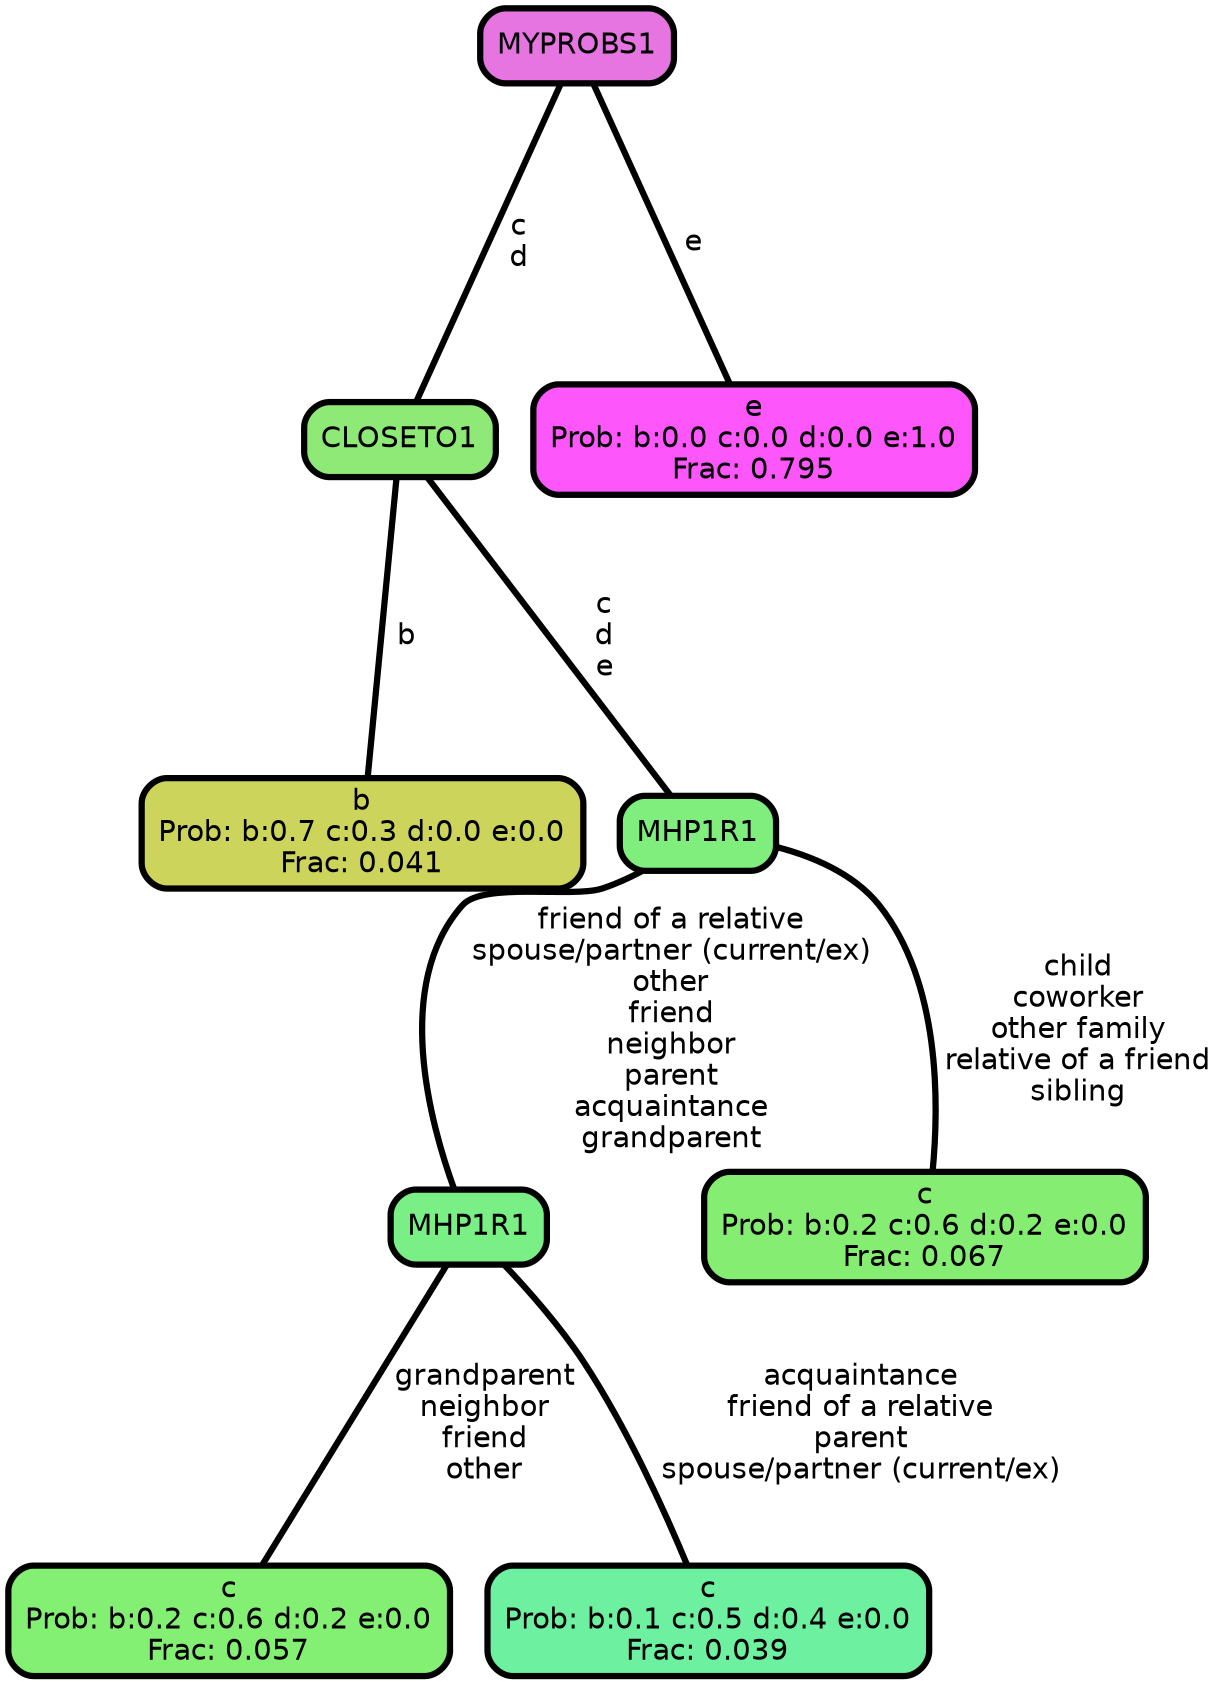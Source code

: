 graph Tree {
node [shape=box, style="filled, rounded",color="black",penwidth="3",fontcolor="black",                 fontname=helvetica] ;
graph [ranksep="0 equally", splines=straight,                 bgcolor=transparent, dpi=200] ;
edge [fontname=helvetica, color=black] ;
0 [label="b
Prob: b:0.7 c:0.3 d:0.0 e:0.0
Frac: 0.041", fillcolor="#cdd45b"] ;
1 [label="CLOSETO1", fillcolor="#8fe976"] ;
2 [label="c
Prob: b:0.2 c:0.6 d:0.2 e:0.0
Frac: 0.057", fillcolor="#83ef73"] ;
3 [label="MHP1R1", fillcolor="#7aef85"] ;
4 [label="c
Prob: b:0.1 c:0.5 d:0.4 e:0.0
Frac: 0.039", fillcolor="#6df0a0"] ;
5 [label="MHP1R1", fillcolor="#7fee7d"] ;
6 [label="c
Prob: b:0.2 c:0.6 d:0.2 e:0.0
Frac: 0.067", fillcolor="#85ed72"] ;
7 [label="MYPROBS1", fillcolor="#e675e1"] ;
8 [label="e
Prob: b:0.0 c:0.0 d:0.0 e:1.0
Frac: 0.795", fillcolor="#fd57fc"] ;
1 -- 0 [label=" b",penwidth=3] ;
1 -- 5 [label=" c\n d\n e",penwidth=3] ;
3 -- 2 [label=" grandparent\n neighbor\n friend\n other",penwidth=3] ;
3 -- 4 [label=" acquaintance\n friend of a relative\n parent\n spouse/partner (current/ex)",penwidth=3] ;
5 -- 3 [label=" friend of a relative\n spouse/partner (current/ex)\n other\n friend\n neighbor\n parent\n acquaintance\n grandparent",penwidth=3] ;
5 -- 6 [label=" child\n coworker\n other family\n relative of a friend\n sibling",penwidth=3] ;
7 -- 1 [label=" c\n d",penwidth=3] ;
7 -- 8 [label=" e",penwidth=3] ;
{rank = same;}}